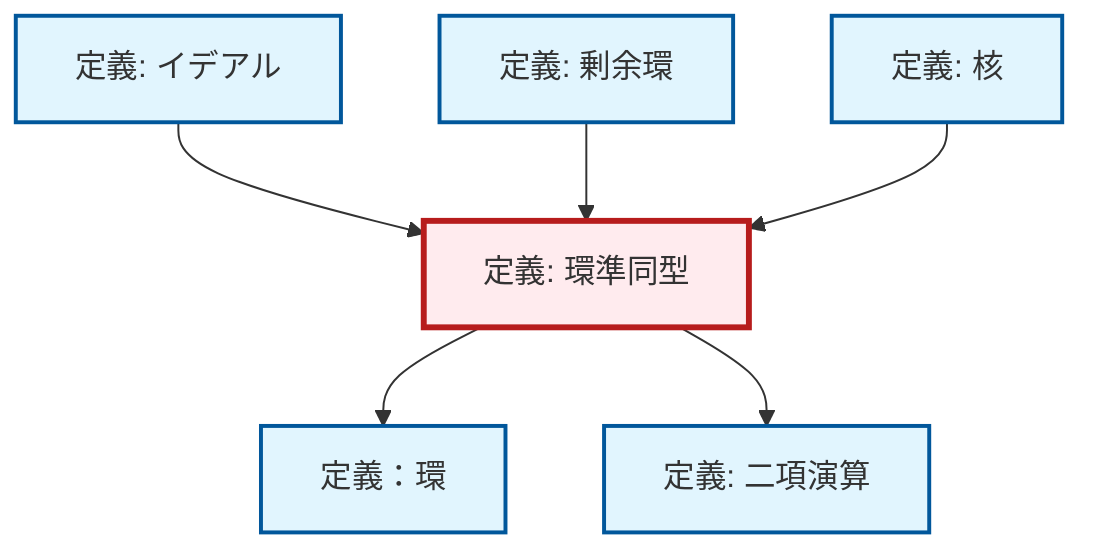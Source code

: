 graph TD
    classDef definition fill:#e1f5fe,stroke:#01579b,stroke-width:2px
    classDef theorem fill:#f3e5f5,stroke:#4a148c,stroke-width:2px
    classDef axiom fill:#fff3e0,stroke:#e65100,stroke-width:2px
    classDef example fill:#e8f5e9,stroke:#1b5e20,stroke-width:2px
    classDef current fill:#ffebee,stroke:#b71c1c,stroke-width:3px
    def-kernel["定義: 核"]:::definition
    def-quotient-ring["定義: 剰余環"]:::definition
    def-ring-homomorphism["定義: 環準同型"]:::definition
    def-ideal["定義: イデアル"]:::definition
    def-ring["定義：環"]:::definition
    def-binary-operation["定義: 二項演算"]:::definition
    def-ideal --> def-ring-homomorphism
    def-ring-homomorphism --> def-ring
    def-quotient-ring --> def-ring-homomorphism
    def-kernel --> def-ring-homomorphism
    def-ring-homomorphism --> def-binary-operation
    class def-ring-homomorphism current